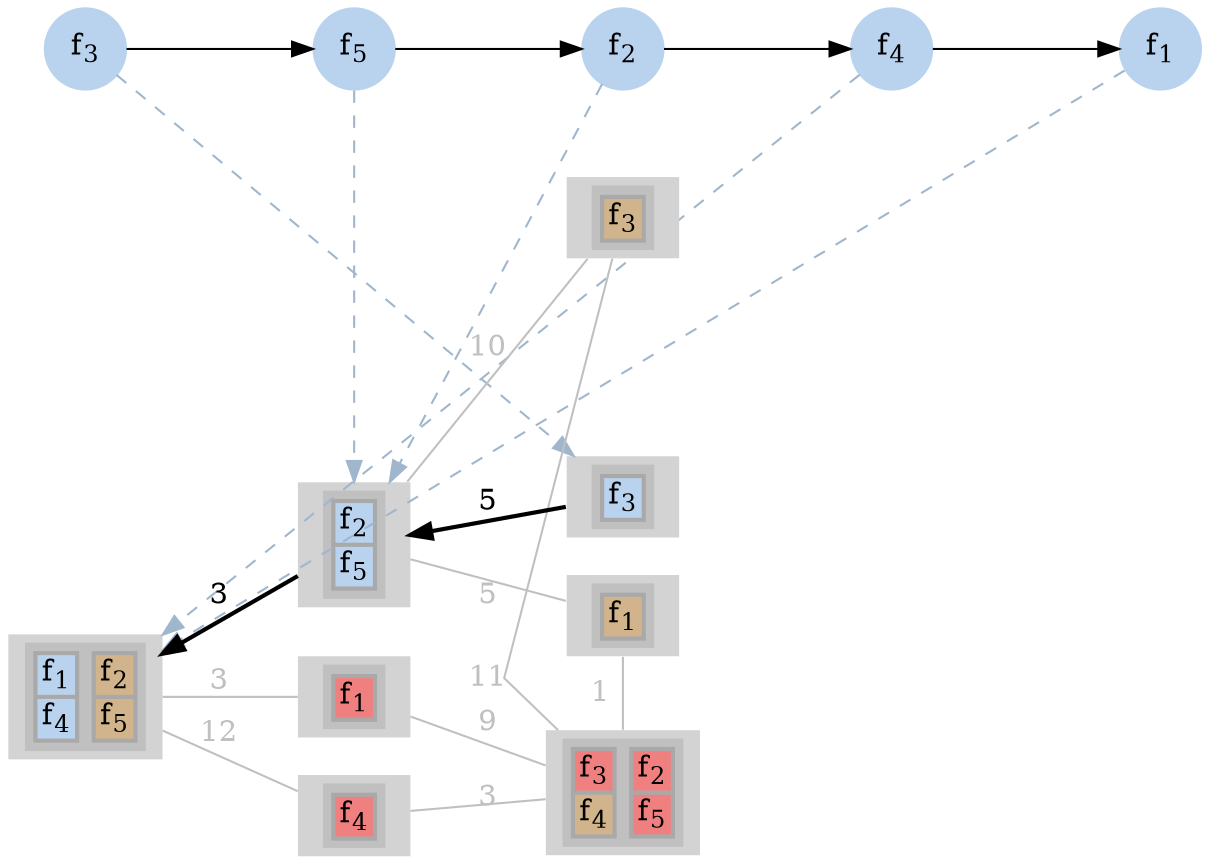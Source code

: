 digraph G
{
ranksep = "equally"
rankdir = LR
subgraph sfc
{
node [shape=circle]
{rank = same; f3; };
{rank = same; f5; };
{rank = same; f2; };
{rank = same; f4; };
{rank = same; f1; };
f3[style=filled label=<f<SUB>3</SUB>> color="slategray2"]
f5[style=filled label=<f<SUB>5</SUB>> color="slategray2"]
f2[style=filled label=<f<SUB>2</SUB>> color="slategray2"]
f4[style=filled label=<f<SUB>4</SUB>> color="slategray2"]
f1[style=filled label=<f<SUB>1</SUB>> color="slategray2"]
f3 -> f5
f5 -> f2
f2 -> f4
f4 -> f1
}
subgraph network
{
node [shape=none]
{rank = same; 1; };
{rank = same; 2; 5; 8; };
{rank = same; 3; 4; 6; 7; };
6[style=filled
label=<
<TABLE BORDER="0" BGCOLOR="gray">
<TR>
<TD>
<TABLE BORDER="0" BGCOLOR="darkgray">
<TR><TD PORT="f7" BGCOLOR="slategray2">f<SUB>3</SUB></TD></TR>
</TABLE>
</TD>
</TR>
</TABLE>>]

2[style=filled
label=<
<TABLE BORDER="0" BGCOLOR="gray">
<TR>
<TD>
<TABLE BORDER="0" BGCOLOR="darkgray">
<TR><TD PORT="f4" BGCOLOR="slategray2">f<SUB>2</SUB></TD></TR>
<TR><TD PORT="f13" BGCOLOR="slategray2">f<SUB>5</SUB></TD></TR>
</TABLE>
</TD>
</TR>
</TABLE>>]

2[style=filled
label=<
<TABLE BORDER="0" BGCOLOR="gray">
<TR>
<TD>
<TABLE BORDER="0" BGCOLOR="darkgray">
<TR><TD PORT="f4" BGCOLOR="slategray2">f<SUB>2</SUB></TD></TR>
<TR><TD PORT="f13" BGCOLOR="slategray2">f<SUB>5</SUB></TD></TR>
</TABLE>
</TD>
</TR>
</TABLE>>]

2[style=filled
label=<
<TABLE BORDER="0" BGCOLOR="gray">
<TR>
<TD>
<TABLE BORDER="0" BGCOLOR="darkgray">
<TR><TD PORT="f4" BGCOLOR="slategray2">f<SUB>2</SUB></TD></TR>
<TR><TD PORT="f13" BGCOLOR="slategray2">f<SUB>5</SUB></TD></TR>
</TABLE>
</TD>
</TR>
</TABLE>>]

1[style=filled
label=<
<TABLE BORDER="0" BGCOLOR="gray">
<TR>
<TD>
<TABLE BORDER="0" BGCOLOR="darkgray">
<TR><TD PORT="f1" BGCOLOR="slategray2">f<SUB>1</SUB></TD></TR>
<TR><TD PORT="f10" BGCOLOR="slategray2">f<SUB>4</SUB></TD></TR>
</TABLE>
</TD>
<TD>
<TABLE BORDER="0" BGCOLOR="darkgray">
<TR><TD PORT="f5" BGCOLOR="tan">f<SUB>2</SUB></TD></TR>
<TR><TD PORT="f14" BGCOLOR="tan">f<SUB>5</SUB></TD></TR>
</TABLE>
</TD>
</TR>
</TABLE>>]

1[style=filled
label=<
<TABLE BORDER="0" BGCOLOR="gray">
<TR>
<TD>
<TABLE BORDER="0" BGCOLOR="darkgray">
<TR><TD PORT="f1" BGCOLOR="slategray2">f<SUB>1</SUB></TD></TR>
<TR><TD PORT="f10" BGCOLOR="slategray2">f<SUB>4</SUB></TD></TR>
</TABLE>
</TD>
<TD>
<TABLE BORDER="0" BGCOLOR="darkgray">
<TR><TD PORT="f5" BGCOLOR="tan">f<SUB>2</SUB></TD></TR>
<TR><TD PORT="f14" BGCOLOR="tan">f<SUB>5</SUB></TD></TR>
</TABLE>
</TD>
</TR>
</TABLE>>]

5[style=filled
label=<
<TABLE BORDER="0" BGCOLOR="gray">
<TR>
<TD>
<TABLE BORDER="0" BGCOLOR="darkgray">
<TR><TD PORT="f3" BGCOLOR="lightcoral">f<SUB>1</SUB></TD></TR>
</TABLE>
</TD>
</TR>
</TABLE>>]

8[style=filled
label=<
<TABLE BORDER="0" BGCOLOR="gray">
<TR>
<TD>
<TABLE BORDER="0" BGCOLOR="darkgray">
<TR><TD PORT="f12" BGCOLOR="lightcoral">f<SUB>4</SUB></TD></TR>
</TABLE>
</TD>
</TR>
</TABLE>>]

3[style=filled
label=<
<TABLE BORDER="0" BGCOLOR="gray">
<TR>
<TD>
<TABLE BORDER="0" BGCOLOR="darkgray">
<TR><TD PORT="f2" BGCOLOR="tan">f<SUB>1</SUB></TD></TR>
</TABLE>
</TD>
</TR>
</TABLE>>]

4[style=filled
label=<
<TABLE BORDER="0" BGCOLOR="gray">
<TR>
<TD>
<TABLE BORDER="0" BGCOLOR="darkgray">
<TR><TD PORT="f8" BGCOLOR="tan">f<SUB>3</SUB></TD></TR>
</TABLE>
</TD>
</TR>
</TABLE>>]

7[style=filled
label=<
<TABLE BORDER="0" BGCOLOR="gray">
<TR>
<TD>
<TABLE BORDER="0" BGCOLOR="darkgray">
<TR><TD PORT="f9" BGCOLOR="lightcoral">f<SUB>3</SUB></TD></TR>
<TR><TD PORT="f11" BGCOLOR="tan">f<SUB>4</SUB></TD></TR>
</TABLE>
</TD>
<TD>
<TABLE BORDER="0" BGCOLOR="darkgray">
<TR><TD PORT="f6" BGCOLOR="lightcoral">f<SUB>2</SUB></TD></TR>
<TR><TD PORT="f15" BGCOLOR="lightcoral">f<SUB>5</SUB></TD></TR>
</TABLE>
</TD>
</TR>
</TABLE>>]

6 -> 2[label="5" color="black" penwidth=2]
2 -> 1[label="3" color="black" penwidth=2]
1 -> 5[label="3" color="gray" fontcolor="gray" dir = none]
1 -> 8[label="12" color="gray" fontcolor="gray" dir = none]
2 -> 3[label="5" color="gray" fontcolor="gray" dir = none]
2 -> 4[label="10" color="gray" fontcolor="gray" dir = none]
3 -> 7[label="1" color="gray" fontcolor="gray" dir = none]
4 -> 7[label="11" color="gray" fontcolor="gray" dir = none]
5 -> 7[label="9" color="gray" fontcolor="gray" dir = none]
7 -> 8[label="3" color="gray" fontcolor="gray" dir = none]
}
splines=false
f3 -> 6[color="slategray3" style=dashed constraint=false]
f5 -> 2[color="slategray3" style=dashed constraint=false]
f2 -> 2[color="slategray3" style=dashed constraint=false]
f4 -> 1[color="slategray3" style=dashed constraint=false]
f1 -> 1[color="slategray3" style=dashed constraint=false]
}